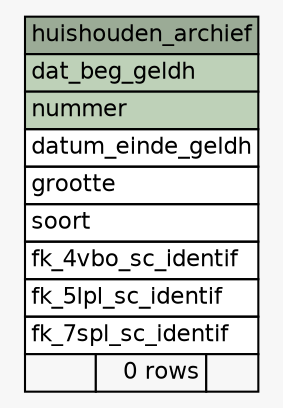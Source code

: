 // dot 2.43.0 on Linux 5.15.0-57-generic
// SchemaSpy rev Unknown
digraph "huishouden_archief" {
  graph [
    rankdir="RL"
    bgcolor="#f7f7f7"
    nodesep="0.18"
    ranksep="0.46"
    fontname="Helvetica"
    fontsize="11"
  ];
  node [
    fontname="Helvetica"
    fontsize="11"
    shape="plaintext"
  ];
  edge [
    arrowsize="0.8"
  ];
  "huishouden_archief" [
    label=<
    <TABLE BORDER="0" CELLBORDER="1" CELLSPACING="0" BGCOLOR="#ffffff">
      <TR><TD COLSPAN="3" BGCOLOR="#9bab96" ALIGN="CENTER">huishouden_archief</TD></TR>
      <TR><TD PORT="dat_beg_geldh" COLSPAN="3" BGCOLOR="#bed1b8" ALIGN="LEFT">dat_beg_geldh</TD></TR>
      <TR><TD PORT="nummer" COLSPAN="3" BGCOLOR="#bed1b8" ALIGN="LEFT">nummer</TD></TR>
      <TR><TD PORT="datum_einde_geldh" COLSPAN="3" ALIGN="LEFT">datum_einde_geldh</TD></TR>
      <TR><TD PORT="grootte" COLSPAN="3" ALIGN="LEFT">grootte</TD></TR>
      <TR><TD PORT="soort" COLSPAN="3" ALIGN="LEFT">soort</TD></TR>
      <TR><TD PORT="fk_4vbo_sc_identif" COLSPAN="3" ALIGN="LEFT">fk_4vbo_sc_identif</TD></TR>
      <TR><TD PORT="fk_5lpl_sc_identif" COLSPAN="3" ALIGN="LEFT">fk_5lpl_sc_identif</TD></TR>
      <TR><TD PORT="fk_7spl_sc_identif" COLSPAN="3" ALIGN="LEFT">fk_7spl_sc_identif</TD></TR>
      <TR><TD ALIGN="LEFT" BGCOLOR="#f7f7f7">  </TD><TD ALIGN="RIGHT" BGCOLOR="#f7f7f7">0 rows</TD><TD ALIGN="RIGHT" BGCOLOR="#f7f7f7">  </TD></TR>
    </TABLE>>
    URL="tables/huishouden_archief.html"
    tooltip="huishouden_archief"
  ];
}
